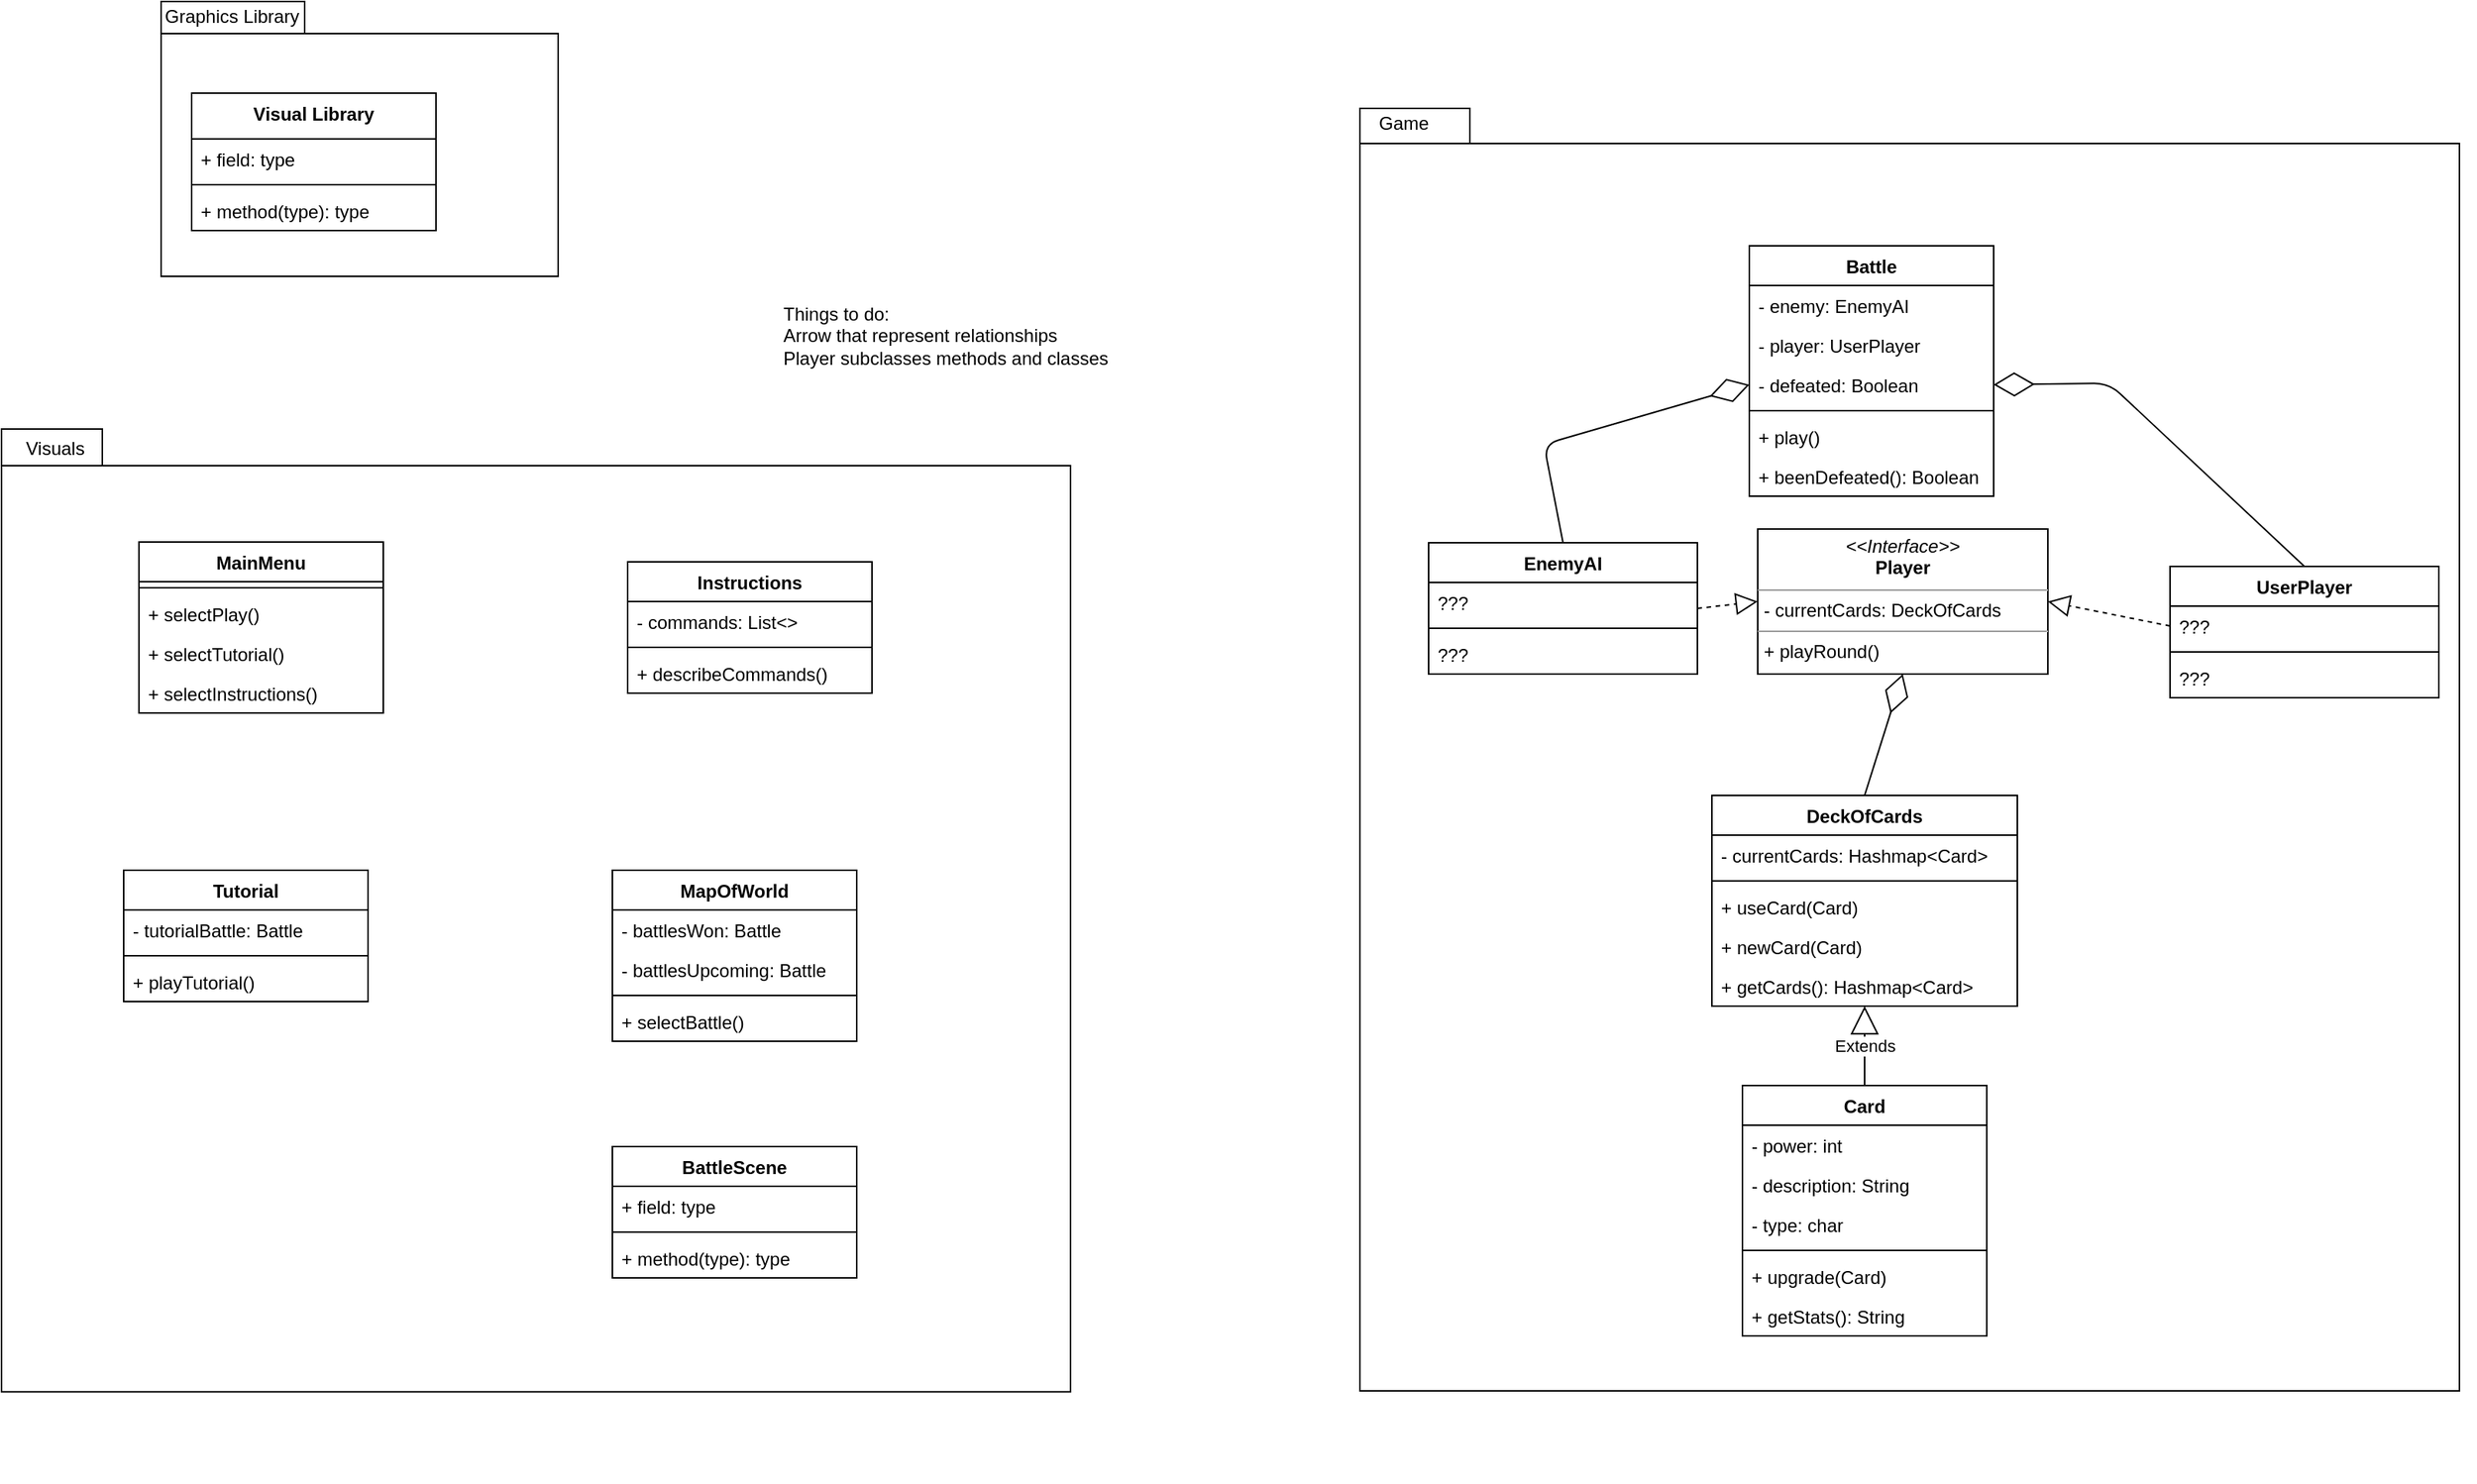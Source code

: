 <mxfile version="12.1.6" type="device" pages="1"><diagram name="Page-1" id="c4acf3e9-155e-7222-9cf6-157b1a14988f"><mxGraphModel dx="1220" dy="743" grid="1" gridSize="10" guides="1" tooltips="1" connect="1" arrows="1" fold="1" page="1" pageScale="1" pageWidth="850" pageHeight="1100" background="#ffffff" math="0" shadow="0"><root><mxCell id="0"/><mxCell id="1" parent="0"/><mxCell id="dlUxXz5URPHhClpmZR9Z-21" value="" style="group" parent="1" vertex="1" connectable="0"><mxGeometry x="40" y="330" width="700" height="690" as="geometry"/></mxCell><mxCell id="dlUxXz5URPHhClpmZR9Z-19" value="" style="shape=folder;fontStyle=1;spacingTop=10;tabWidth=66;tabHeight=24;tabPosition=left;html=1;" parent="dlUxXz5URPHhClpmZR9Z-21" vertex="1"><mxGeometry width="700" height="630.645" as="geometry"/></mxCell><mxCell id="dlUxXz5URPHhClpmZR9Z-20" value="Visuals" style="text;html=1;resizable=0;points=[];autosize=1;align=left;verticalAlign=top;spacingTop=-4;" parent="dlUxXz5URPHhClpmZR9Z-21" vertex="1"><mxGeometry x="14.074" y="2.968" width="50" height="20" as="geometry"/></mxCell><mxCell id="3bk5vysLjHxhzxX-Ik5n-13" value="Tutorial" style="swimlane;fontStyle=1;align=center;verticalAlign=top;childLayout=stackLayout;horizontal=1;startSize=26;horizontalStack=0;resizeParent=1;resizeParentMax=0;resizeLast=0;collapsible=1;marginBottom=0;" parent="dlUxXz5URPHhClpmZR9Z-21" vertex="1"><mxGeometry x="80" y="289" width="160" height="86" as="geometry"><mxRectangle x="356.5" y="465" width="70" height="26" as="alternateBounds"/></mxGeometry></mxCell><mxCell id="3bk5vysLjHxhzxX-Ik5n-14" value="- tutorialBattle: Battle" style="text;strokeColor=none;fillColor=none;align=left;verticalAlign=top;spacingLeft=4;spacingRight=4;overflow=hidden;rotatable=0;points=[[0,0.5],[1,0.5]];portConstraint=eastwest;" parent="3bk5vysLjHxhzxX-Ik5n-13" vertex="1"><mxGeometry y="26" width="160" height="26" as="geometry"/></mxCell><mxCell id="3bk5vysLjHxhzxX-Ik5n-15" value="" style="line;strokeWidth=1;fillColor=none;align=left;verticalAlign=middle;spacingTop=-1;spacingLeft=3;spacingRight=3;rotatable=0;labelPosition=right;points=[];portConstraint=eastwest;" parent="3bk5vysLjHxhzxX-Ik5n-13" vertex="1"><mxGeometry y="52" width="160" height="8" as="geometry"/></mxCell><mxCell id="3bk5vysLjHxhzxX-Ik5n-16" value="+ playTutorial()" style="text;strokeColor=none;fillColor=none;align=left;verticalAlign=top;spacingLeft=4;spacingRight=4;overflow=hidden;rotatable=0;points=[[0,0.5],[1,0.5]];portConstraint=eastwest;" parent="3bk5vysLjHxhzxX-Ik5n-13" vertex="1"><mxGeometry y="60" width="160" height="26" as="geometry"/></mxCell><mxCell id="qT0IfNjHfUnfnZ-svZuk-18" value="BattleScene" style="swimlane;fontStyle=1;align=center;verticalAlign=top;childLayout=stackLayout;horizontal=1;startSize=26;horizontalStack=0;resizeParent=1;resizeParentMax=0;resizeLast=0;collapsible=1;marginBottom=0;" vertex="1" parent="dlUxXz5URPHhClpmZR9Z-21"><mxGeometry x="400" y="470" width="160" height="86" as="geometry"><mxRectangle x="384.5" y="460" width="100" height="26" as="alternateBounds"/></mxGeometry></mxCell><mxCell id="qT0IfNjHfUnfnZ-svZuk-19" value="+ field: type" style="text;strokeColor=none;fillColor=none;align=left;verticalAlign=top;spacingLeft=4;spacingRight=4;overflow=hidden;rotatable=0;points=[[0,0.5],[1,0.5]];portConstraint=eastwest;" vertex="1" parent="qT0IfNjHfUnfnZ-svZuk-18"><mxGeometry y="26" width="160" height="26" as="geometry"/></mxCell><mxCell id="qT0IfNjHfUnfnZ-svZuk-20" value="" style="line;strokeWidth=1;fillColor=none;align=left;verticalAlign=middle;spacingTop=-1;spacingLeft=3;spacingRight=3;rotatable=0;labelPosition=right;points=[];portConstraint=eastwest;" vertex="1" parent="qT0IfNjHfUnfnZ-svZuk-18"><mxGeometry y="52" width="160" height="8" as="geometry"/></mxCell><mxCell id="qT0IfNjHfUnfnZ-svZuk-21" value="+ method(type): type" style="text;strokeColor=none;fillColor=none;align=left;verticalAlign=top;spacingLeft=4;spacingRight=4;overflow=hidden;rotatable=0;points=[[0,0.5],[1,0.5]];portConstraint=eastwest;" vertex="1" parent="qT0IfNjHfUnfnZ-svZuk-18"><mxGeometry y="60" width="160" height="26" as="geometry"/></mxCell><mxCell id="3bk5vysLjHxhzxX-Ik5n-9" value="MainMenu" style="swimlane;fontStyle=1;align=center;verticalAlign=top;childLayout=stackLayout;horizontal=1;startSize=26;horizontalStack=0;resizeParent=1;resizeParentMax=0;resizeLast=0;collapsible=1;marginBottom=0;" parent="dlUxXz5URPHhClpmZR9Z-21" vertex="1"><mxGeometry x="90" y="74" width="160" height="112" as="geometry"><mxRectangle x="340" y="90" width="90" height="26" as="alternateBounds"/></mxGeometry></mxCell><mxCell id="3bk5vysLjHxhzxX-Ik5n-11" value="" style="line;strokeWidth=1;fillColor=none;align=left;verticalAlign=middle;spacingTop=-1;spacingLeft=3;spacingRight=3;rotatable=0;labelPosition=right;points=[];portConstraint=eastwest;" parent="3bk5vysLjHxhzxX-Ik5n-9" vertex="1"><mxGeometry y="26" width="160" height="8" as="geometry"/></mxCell><mxCell id="3bk5vysLjHxhzxX-Ik5n-12" value="+ selectPlay()" style="text;strokeColor=none;fillColor=none;align=left;verticalAlign=top;spacingLeft=4;spacingRight=4;overflow=hidden;rotatable=0;points=[[0,0.5],[1,0.5]];portConstraint=eastwest;" parent="3bk5vysLjHxhzxX-Ik5n-9" vertex="1"><mxGeometry y="34" width="160" height="26" as="geometry"/></mxCell><mxCell id="dlUxXz5URPHhClpmZR9Z-1" value="+ selectTutorial()" style="text;strokeColor=none;fillColor=none;align=left;verticalAlign=top;spacingLeft=4;spacingRight=4;overflow=hidden;rotatable=0;points=[[0,0.5],[1,0.5]];portConstraint=eastwest;" parent="3bk5vysLjHxhzxX-Ik5n-9" vertex="1"><mxGeometry y="60" width="160" height="26" as="geometry"/></mxCell><mxCell id="dlUxXz5URPHhClpmZR9Z-2" value="+ selectInstructions()" style="text;strokeColor=none;fillColor=none;align=left;verticalAlign=top;spacingLeft=4;spacingRight=4;overflow=hidden;rotatable=0;points=[[0,0.5],[1,0.5]];portConstraint=eastwest;" parent="3bk5vysLjHxhzxX-Ik5n-9" vertex="1"><mxGeometry y="86" width="160" height="26" as="geometry"/></mxCell><mxCell id="3bk5vysLjHxhzxX-Ik5n-17" value="Instructions" style="swimlane;fontStyle=1;align=center;verticalAlign=top;childLayout=stackLayout;horizontal=1;startSize=26;horizontalStack=0;resizeParent=1;resizeParentMax=0;resizeLast=0;collapsible=1;marginBottom=0;" parent="dlUxXz5URPHhClpmZR9Z-21" vertex="1"><mxGeometry x="410" y="87" width="160" height="86" as="geometry"><mxRectangle x="320" y="160" width="90" height="26" as="alternateBounds"/></mxGeometry></mxCell><mxCell id="3bk5vysLjHxhzxX-Ik5n-18" value="- commands: List&lt;&gt;" style="text;strokeColor=none;fillColor=none;align=left;verticalAlign=top;spacingLeft=4;spacingRight=4;overflow=hidden;rotatable=0;points=[[0,0.5],[1,0.5]];portConstraint=eastwest;" parent="3bk5vysLjHxhzxX-Ik5n-17" vertex="1"><mxGeometry y="26" width="160" height="26" as="geometry"/></mxCell><mxCell id="3bk5vysLjHxhzxX-Ik5n-19" value="" style="line;strokeWidth=1;fillColor=none;align=left;verticalAlign=middle;spacingTop=-1;spacingLeft=3;spacingRight=3;rotatable=0;labelPosition=right;points=[];portConstraint=eastwest;" parent="3bk5vysLjHxhzxX-Ik5n-17" vertex="1"><mxGeometry y="52" width="160" height="8" as="geometry"/></mxCell><mxCell id="3bk5vysLjHxhzxX-Ik5n-20" value="+ describeCommands()" style="text;strokeColor=none;fillColor=none;align=left;verticalAlign=top;spacingLeft=4;spacingRight=4;overflow=hidden;rotatable=0;points=[[0,0.5],[1,0.5]];portConstraint=eastwest;" parent="3bk5vysLjHxhzxX-Ik5n-17" vertex="1"><mxGeometry y="60" width="160" height="26" as="geometry"/></mxCell><mxCell id="3bk5vysLjHxhzxX-Ik5n-5" value="MapOfWorld" style="swimlane;fontStyle=1;align=center;verticalAlign=top;childLayout=stackLayout;horizontal=1;startSize=26;horizontalStack=0;resizeParent=1;resizeParentMax=0;resizeLast=0;collapsible=1;marginBottom=0;" parent="dlUxXz5URPHhClpmZR9Z-21" vertex="1"><mxGeometry x="400" y="289" width="160" height="112" as="geometry"><mxRectangle x="364.5" y="299" width="85" height="26" as="alternateBounds"/></mxGeometry></mxCell><mxCell id="3bk5vysLjHxhzxX-Ik5n-6" value="- battlesWon: Battle" style="text;strokeColor=none;fillColor=none;align=left;verticalAlign=top;spacingLeft=4;spacingRight=4;overflow=hidden;rotatable=0;points=[[0,0.5],[1,0.5]];portConstraint=eastwest;" parent="3bk5vysLjHxhzxX-Ik5n-5" vertex="1"><mxGeometry y="26" width="160" height="26" as="geometry"/></mxCell><mxCell id="dlUxXz5URPHhClpmZR9Z-3" value="- battlesUpcoming: Battle" style="text;strokeColor=none;fillColor=none;align=left;verticalAlign=top;spacingLeft=4;spacingRight=4;overflow=hidden;rotatable=0;points=[[0,0.5],[1,0.5]];portConstraint=eastwest;" parent="3bk5vysLjHxhzxX-Ik5n-5" vertex="1"><mxGeometry y="52" width="160" height="26" as="geometry"/></mxCell><mxCell id="3bk5vysLjHxhzxX-Ik5n-7" value="" style="line;strokeWidth=1;fillColor=none;align=left;verticalAlign=middle;spacingTop=-1;spacingLeft=3;spacingRight=3;rotatable=0;labelPosition=right;points=[];portConstraint=eastwest;" parent="3bk5vysLjHxhzxX-Ik5n-5" vertex="1"><mxGeometry y="78" width="160" height="8" as="geometry"/></mxCell><mxCell id="3bk5vysLjHxhzxX-Ik5n-8" value="+ selectBattle()" style="text;strokeColor=none;fillColor=none;align=left;verticalAlign=top;spacingLeft=4;spacingRight=4;overflow=hidden;rotatable=0;points=[[0,0.5],[1,0.5]];portConstraint=eastwest;" parent="3bk5vysLjHxhzxX-Ik5n-5" vertex="1"><mxGeometry y="86" width="160" height="26" as="geometry"/></mxCell><mxCell id="dlUxXz5URPHhClpmZR9Z-18" value="Things to do:&lt;br&gt;Arrow that represent relationships&lt;br&gt;Player subclasses methods and classes" style="text;html=1;resizable=0;points=[];autosize=1;align=left;verticalAlign=top;spacingTop=-4;" parent="1" vertex="1"><mxGeometry x="550" y="245" width="230" height="40" as="geometry"/></mxCell><mxCell id="qT0IfNjHfUnfnZ-svZuk-24" value="" style="group" vertex="1" connectable="0" parent="1"><mxGeometry x="939.959" y="120" width="720.041" height="870" as="geometry"/></mxCell><mxCell id="dlUxXz5URPHhClpmZR9Z-26" value="" style="group" parent="qT0IfNjHfUnfnZ-svZuk-24" vertex="1" connectable="0"><mxGeometry x="0.041" y="30" width="720" height="840" as="geometry"/></mxCell><mxCell id="dlUxXz5URPHhClpmZR9Z-24" value="" style="shape=folder;fontStyle=1;spacingTop=10;tabWidth=58;tabHeight=23;tabPosition=left;html=1;" parent="dlUxXz5URPHhClpmZR9Z-26" vertex="1"><mxGeometry x="-10.5" y="-30" width="720" height="840" as="geometry"/></mxCell><mxCell id="3bk5vysLjHxhzxX-Ik5n-49" value="DeckOfCards" style="swimlane;fontStyle=1;align=center;verticalAlign=top;childLayout=stackLayout;horizontal=1;startSize=26;horizontalStack=0;resizeParent=1;resizeParentMax=0;resizeLast=0;collapsible=1;marginBottom=0;" parent="dlUxXz5URPHhClpmZR9Z-26" vertex="1"><mxGeometry x="220" y="420" width="200" height="138" as="geometry"><mxRectangle x="210" y="280" width="100" height="26" as="alternateBounds"/></mxGeometry></mxCell><mxCell id="3bk5vysLjHxhzxX-Ik5n-50" value="- currentCards: Hashmap&lt;Card&gt;" style="text;strokeColor=none;fillColor=none;align=left;verticalAlign=top;spacingLeft=4;spacingRight=4;overflow=hidden;rotatable=0;points=[[0,0.5],[1,0.5]];portConstraint=eastwest;" parent="3bk5vysLjHxhzxX-Ik5n-49" vertex="1"><mxGeometry y="26" width="200" height="26" as="geometry"/></mxCell><mxCell id="3bk5vysLjHxhzxX-Ik5n-51" value="" style="line;strokeWidth=1;fillColor=none;align=left;verticalAlign=middle;spacingTop=-1;spacingLeft=3;spacingRight=3;rotatable=0;labelPosition=right;points=[];portConstraint=eastwest;" parent="3bk5vysLjHxhzxX-Ik5n-49" vertex="1"><mxGeometry y="52" width="200" height="8" as="geometry"/></mxCell><mxCell id="3bk5vysLjHxhzxX-Ik5n-73" value="+ useCard(Card)" style="text;strokeColor=none;fillColor=none;align=left;verticalAlign=top;spacingLeft=4;spacingRight=4;overflow=hidden;rotatable=0;points=[[0,0.5],[1,0.5]];portConstraint=eastwest;" parent="3bk5vysLjHxhzxX-Ik5n-49" vertex="1"><mxGeometry y="60" width="200" height="26" as="geometry"/></mxCell><mxCell id="3bk5vysLjHxhzxX-Ik5n-52" value="+ newCard(Card)" style="text;strokeColor=none;fillColor=none;align=left;verticalAlign=top;spacingLeft=4;spacingRight=4;overflow=hidden;rotatable=0;points=[[0,0.5],[1,0.5]];portConstraint=eastwest;" parent="3bk5vysLjHxhzxX-Ik5n-49" vertex="1"><mxGeometry y="86" width="200" height="26" as="geometry"/></mxCell><mxCell id="3bk5vysLjHxhzxX-Ik5n-71" value="+ getCards(): Hashmap&lt;Card&gt;" style="text;strokeColor=none;fillColor=none;align=left;verticalAlign=top;spacingLeft=4;spacingRight=4;overflow=hidden;rotatable=0;points=[[0,0.5],[1,0.5]];portConstraint=eastwest;" parent="3bk5vysLjHxhzxX-Ik5n-49" vertex="1"><mxGeometry y="112" width="200" height="26" as="geometry"/></mxCell><mxCell id="3bk5vysLjHxhzxX-Ik5n-33" value="Card" style="swimlane;fontStyle=1;align=center;verticalAlign=top;childLayout=stackLayout;horizontal=1;startSize=26;horizontalStack=0;resizeParent=1;resizeParentMax=0;resizeLast=0;collapsible=1;marginBottom=0;" parent="dlUxXz5URPHhClpmZR9Z-26" vertex="1"><mxGeometry x="240" y="610" width="160" height="164" as="geometry"><mxRectangle x="230" y="370" width="60" height="26" as="alternateBounds"/></mxGeometry></mxCell><mxCell id="3bk5vysLjHxhzxX-Ik5n-34" value="- power: int" style="text;strokeColor=none;fillColor=none;align=left;verticalAlign=top;spacingLeft=4;spacingRight=4;overflow=hidden;rotatable=0;points=[[0,0.5],[1,0.5]];portConstraint=eastwest;" parent="3bk5vysLjHxhzxX-Ik5n-33" vertex="1"><mxGeometry y="26" width="160" height="26" as="geometry"/></mxCell><mxCell id="3bk5vysLjHxhzxX-Ik5n-67" value="- description: String" style="text;strokeColor=none;fillColor=none;align=left;verticalAlign=top;spacingLeft=4;spacingRight=4;overflow=hidden;rotatable=0;points=[[0,0.5],[1,0.5]];portConstraint=eastwest;" parent="3bk5vysLjHxhzxX-Ik5n-33" vertex="1"><mxGeometry y="52" width="160" height="26" as="geometry"/></mxCell><mxCell id="3bk5vysLjHxhzxX-Ik5n-68" value="- type: char" style="text;strokeColor=none;fillColor=none;align=left;verticalAlign=top;spacingLeft=4;spacingRight=4;overflow=hidden;rotatable=0;points=[[0,0.5],[1,0.5]];portConstraint=eastwest;" parent="3bk5vysLjHxhzxX-Ik5n-33" vertex="1"><mxGeometry y="78" width="160" height="26" as="geometry"/></mxCell><mxCell id="3bk5vysLjHxhzxX-Ik5n-35" value="" style="line;strokeWidth=1;fillColor=none;align=left;verticalAlign=middle;spacingTop=-1;spacingLeft=3;spacingRight=3;rotatable=0;labelPosition=right;points=[];portConstraint=eastwest;" parent="3bk5vysLjHxhzxX-Ik5n-33" vertex="1"><mxGeometry y="104" width="160" height="8" as="geometry"/></mxCell><mxCell id="3bk5vysLjHxhzxX-Ik5n-36" value="+ upgrade(Card)" style="text;strokeColor=none;fillColor=none;align=left;verticalAlign=top;spacingLeft=4;spacingRight=4;overflow=hidden;rotatable=0;points=[[0,0.5],[1,0.5]];portConstraint=eastwest;" parent="3bk5vysLjHxhzxX-Ik5n-33" vertex="1"><mxGeometry y="112" width="160" height="26" as="geometry"/></mxCell><mxCell id="3bk5vysLjHxhzxX-Ik5n-70" value="+ getStats(): String" style="text;strokeColor=none;fillColor=none;align=left;verticalAlign=top;spacingLeft=4;spacingRight=4;overflow=hidden;rotatable=0;points=[[0,0.5],[1,0.5]];portConstraint=eastwest;" parent="3bk5vysLjHxhzxX-Ik5n-33" vertex="1"><mxGeometry y="138" width="160" height="26" as="geometry"/></mxCell><mxCell id="3bk5vysLjHxhzxX-Ik5n-29" value="UserPlayer" style="swimlane;fontStyle=1;align=center;verticalAlign=top;childLayout=stackLayout;horizontal=1;startSize=26;horizontalStack=0;resizeParent=1;resizeParentMax=0;resizeLast=0;collapsible=1;marginBottom=0;" parent="dlUxXz5URPHhClpmZR9Z-26" vertex="1"><mxGeometry x="520" y="270" width="176" height="86" as="geometry"><mxRectangle x="440" y="140" width="70" height="26" as="alternateBounds"/></mxGeometry></mxCell><mxCell id="3bk5vysLjHxhzxX-Ik5n-30" value="???" style="text;strokeColor=none;fillColor=none;align=left;verticalAlign=top;spacingLeft=4;spacingRight=4;overflow=hidden;rotatable=0;points=[[0,0.5],[1,0.5]];portConstraint=eastwest;" parent="3bk5vysLjHxhzxX-Ik5n-29" vertex="1"><mxGeometry y="26" width="176" height="26" as="geometry"/></mxCell><mxCell id="3bk5vysLjHxhzxX-Ik5n-31" value="" style="line;strokeWidth=1;fillColor=none;align=left;verticalAlign=middle;spacingTop=-1;spacingLeft=3;spacingRight=3;rotatable=0;labelPosition=right;points=[];portConstraint=eastwest;" parent="3bk5vysLjHxhzxX-Ik5n-29" vertex="1"><mxGeometry y="52" width="176" height="8" as="geometry"/></mxCell><mxCell id="3bk5vysLjHxhzxX-Ik5n-32" value="???" style="text;strokeColor=none;fillColor=none;align=left;verticalAlign=top;spacingLeft=4;spacingRight=4;overflow=hidden;rotatable=0;points=[[0,0.5],[1,0.5]];portConstraint=eastwest;" parent="3bk5vysLjHxhzxX-Ik5n-29" vertex="1"><mxGeometry y="60" width="176" height="26" as="geometry"/></mxCell><mxCell id="dlUxXz5URPHhClpmZR9Z-12" value="EnemyAI" style="swimlane;fontStyle=1;align=center;verticalAlign=top;childLayout=stackLayout;horizontal=1;startSize=26;horizontalStack=0;resizeParent=1;resizeParentMax=0;resizeLast=0;collapsible=1;marginBottom=0;" parent="dlUxXz5URPHhClpmZR9Z-26" vertex="1"><mxGeometry x="34.5" y="254.5" width="176" height="86" as="geometry"><mxRectangle x="19" y="150" width="70" height="26" as="alternateBounds"/></mxGeometry></mxCell><mxCell id="dlUxXz5URPHhClpmZR9Z-13" value="???" style="text;strokeColor=none;fillColor=none;align=left;verticalAlign=top;spacingLeft=4;spacingRight=4;overflow=hidden;rotatable=0;points=[[0,0.5],[1,0.5]];portConstraint=eastwest;" parent="dlUxXz5URPHhClpmZR9Z-12" vertex="1"><mxGeometry y="26" width="176" height="26" as="geometry"/></mxCell><mxCell id="dlUxXz5URPHhClpmZR9Z-14" value="" style="line;strokeWidth=1;fillColor=none;align=left;verticalAlign=middle;spacingTop=-1;spacingLeft=3;spacingRight=3;rotatable=0;labelPosition=right;points=[];portConstraint=eastwest;" parent="dlUxXz5URPHhClpmZR9Z-12" vertex="1"><mxGeometry y="52" width="176" height="8" as="geometry"/></mxCell><mxCell id="dlUxXz5URPHhClpmZR9Z-15" value="???" style="text;strokeColor=none;fillColor=none;align=left;verticalAlign=top;spacingLeft=4;spacingRight=4;overflow=hidden;rotatable=0;points=[[0,0.5],[1,0.5]];portConstraint=eastwest;" parent="dlUxXz5URPHhClpmZR9Z-12" vertex="1"><mxGeometry y="60" width="176" height="26" as="geometry"/></mxCell><mxCell id="3bk5vysLjHxhzxX-Ik5n-21" value="Battle" style="swimlane;fontStyle=1;align=center;verticalAlign=top;childLayout=stackLayout;horizontal=1;startSize=26;horizontalStack=0;resizeParent=1;resizeParentMax=0;resizeLast=0;collapsible=1;marginBottom=0;" parent="dlUxXz5URPHhClpmZR9Z-26" vertex="1"><mxGeometry x="244.5" y="60" width="160" height="164" as="geometry"><mxRectangle x="240" y="50" width="60" height="26" as="alternateBounds"/></mxGeometry></mxCell><mxCell id="3bk5vysLjHxhzxX-Ik5n-22" value="- enemy: EnemyAI" style="text;strokeColor=none;fillColor=none;align=left;verticalAlign=top;spacingLeft=4;spacingRight=4;overflow=hidden;rotatable=0;points=[[0,0.5],[1,0.5]];portConstraint=eastwest;" parent="3bk5vysLjHxhzxX-Ik5n-21" vertex="1"><mxGeometry y="26" width="160" height="26" as="geometry"/></mxCell><mxCell id="qT0IfNjHfUnfnZ-svZuk-22" value="- player: UserPlayer" style="text;strokeColor=none;fillColor=none;align=left;verticalAlign=top;spacingLeft=4;spacingRight=4;overflow=hidden;rotatable=0;points=[[0,0.5],[1,0.5]];portConstraint=eastwest;" vertex="1" parent="3bk5vysLjHxhzxX-Ik5n-21"><mxGeometry y="52" width="160" height="26" as="geometry"/></mxCell><mxCell id="dlUxXz5URPHhClpmZR9Z-4" value="- defeated: Boolean" style="text;strokeColor=none;fillColor=none;align=left;verticalAlign=top;spacingLeft=4;spacingRight=4;overflow=hidden;rotatable=0;points=[[0,0.5],[1,0.5]];portConstraint=eastwest;" parent="3bk5vysLjHxhzxX-Ik5n-21" vertex="1"><mxGeometry y="78" width="160" height="26" as="geometry"/></mxCell><mxCell id="3bk5vysLjHxhzxX-Ik5n-23" value="" style="line;strokeWidth=1;fillColor=none;align=left;verticalAlign=middle;spacingTop=-1;spacingLeft=3;spacingRight=3;rotatable=0;labelPosition=right;points=[];portConstraint=eastwest;" parent="3bk5vysLjHxhzxX-Ik5n-21" vertex="1"><mxGeometry y="104" width="160" height="8" as="geometry"/></mxCell><mxCell id="3bk5vysLjHxhzxX-Ik5n-24" value="+ play()" style="text;strokeColor=none;fillColor=none;align=left;verticalAlign=top;spacingLeft=4;spacingRight=4;overflow=hidden;rotatable=0;points=[[0,0.5],[1,0.5]];portConstraint=eastwest;" parent="3bk5vysLjHxhzxX-Ik5n-21" vertex="1"><mxGeometry y="112" width="160" height="26" as="geometry"/></mxCell><mxCell id="qT0IfNjHfUnfnZ-svZuk-23" value="+ beenDefeated(): Boolean" style="text;strokeColor=none;fillColor=none;align=left;verticalAlign=top;spacingLeft=4;spacingRight=4;overflow=hidden;rotatable=0;points=[[0,0.5],[1,0.5]];portConstraint=eastwest;" vertex="1" parent="3bk5vysLjHxhzxX-Ik5n-21"><mxGeometry y="138" width="160" height="26" as="geometry"/></mxCell><mxCell id="qT0IfNjHfUnfnZ-svZuk-1" value="&lt;p style=&quot;margin: 0px ; margin-top: 4px ; text-align: center&quot;&gt;&lt;i&gt;&amp;lt;&amp;lt;Interface&amp;gt;&amp;gt;&lt;/i&gt;&lt;br&gt;&lt;b&gt;Player&lt;/b&gt;&lt;/p&gt;&lt;hr size=&quot;1&quot;&gt;&lt;p style=&quot;margin: 0px ; margin-left: 4px&quot;&gt;- currentCards: DeckOfCards&lt;br&gt;&lt;/p&gt;&lt;hr size=&quot;1&quot;&gt;&lt;p style=&quot;margin: 0px ; margin-left: 4px&quot;&gt;+ playRound()&lt;br&gt;&lt;/p&gt;" style="verticalAlign=top;align=left;overflow=fill;fontSize=12;fontFamily=Helvetica;html=1;" vertex="1" parent="dlUxXz5URPHhClpmZR9Z-26"><mxGeometry x="250" y="245.5" width="190" height="95" as="geometry"/></mxCell><mxCell id="qT0IfNjHfUnfnZ-svZuk-7" value="Extends" style="endArrow=block;endSize=16;endFill=0;html=1;exitX=0.5;exitY=0;exitDx=0;exitDy=0;entryX=0.5;entryY=1;entryDx=0;entryDy=0;" edge="1" parent="dlUxXz5URPHhClpmZR9Z-26" source="3bk5vysLjHxhzxX-Ik5n-33" target="3bk5vysLjHxhzxX-Ik5n-49"><mxGeometry width="160" relative="1" as="geometry"><mxPoint y="430" as="sourcePoint"/><mxPoint x="160" y="430" as="targetPoint"/></mxGeometry></mxCell><mxCell id="qT0IfNjHfUnfnZ-svZuk-8" value="" style="endArrow=diamondThin;endFill=0;endSize=24;html=1;entryX=0.5;entryY=1;entryDx=0;entryDy=0;exitX=0.5;exitY=0;exitDx=0;exitDy=0;" edge="1" parent="dlUxXz5URPHhClpmZR9Z-26" source="3bk5vysLjHxhzxX-Ik5n-49" target="qT0IfNjHfUnfnZ-svZuk-1"><mxGeometry width="160" relative="1" as="geometry"><mxPoint y="430" as="sourcePoint"/><mxPoint x="160" y="430" as="targetPoint"/></mxGeometry></mxCell><mxCell id="qT0IfNjHfUnfnZ-svZuk-9" value="" style="endArrow=diamondThin;endFill=0;endSize=24;html=1;exitX=0.5;exitY=0;exitDx=0;exitDy=0;entryX=0;entryY=0.5;entryDx=0;entryDy=0;" edge="1" parent="dlUxXz5URPHhClpmZR9Z-26" source="dlUxXz5URPHhClpmZR9Z-12" target="dlUxXz5URPHhClpmZR9Z-4"><mxGeometry width="160" relative="1" as="geometry"><mxPoint x="59.5" y="100" as="sourcePoint"/><mxPoint x="240" y="76" as="targetPoint"/><Array as="points"><mxPoint x="110" y="190"/></Array></mxGeometry></mxCell><mxCell id="qT0IfNjHfUnfnZ-svZuk-10" value="" style="endArrow=diamondThin;endFill=0;endSize=24;html=1;exitX=0.5;exitY=0;exitDx=0;exitDy=0;entryX=1;entryY=0.5;entryDx=0;entryDy=0;" edge="1" parent="dlUxXz5URPHhClpmZR9Z-26" source="3bk5vysLjHxhzxX-Ik5n-29" target="dlUxXz5URPHhClpmZR9Z-4"><mxGeometry width="160" relative="1" as="geometry"><mxPoint x="69.5" y="110" as="sourcePoint"/><mxPoint x="300" y="70" as="targetPoint"/><Array as="points"><mxPoint x="480" y="150"/></Array></mxGeometry></mxCell><mxCell id="qT0IfNjHfUnfnZ-svZuk-12" value="" style="endArrow=block;dashed=1;endFill=0;endSize=12;html=1;entryX=0;entryY=0.5;entryDx=0;entryDy=0;exitX=1;exitY=0.5;exitDx=0;exitDy=0;" edge="1" parent="dlUxXz5URPHhClpmZR9Z-26" source="dlUxXz5URPHhClpmZR9Z-12" target="qT0IfNjHfUnfnZ-svZuk-1"><mxGeometry width="160" relative="1" as="geometry"><mxPoint x="50" y="310" as="sourcePoint"/><mxPoint x="210" y="310" as="targetPoint"/></mxGeometry></mxCell><mxCell id="qT0IfNjHfUnfnZ-svZuk-14" value="" style="endArrow=block;dashed=1;endFill=0;endSize=12;html=1;entryX=1;entryY=0.5;entryDx=0;entryDy=0;exitX=0;exitY=0.5;exitDx=0;exitDy=0;" edge="1" parent="dlUxXz5URPHhClpmZR9Z-26" source="3bk5vysLjHxhzxX-Ik5n-30" target="qT0IfNjHfUnfnZ-svZuk-1"><mxGeometry width="160" relative="1" as="geometry"><mxPoint x="400" y="419" as="sourcePoint"/><mxPoint x="560" y="419" as="targetPoint"/></mxGeometry></mxCell><mxCell id="dlUxXz5URPHhClpmZR9Z-25" value="Game" style="text;html=1;resizable=0;points=[];autosize=1;align=left;verticalAlign=top;spacingTop=-4;" parent="qT0IfNjHfUnfnZ-svZuk-24" vertex="1"><mxGeometry width="50" height="20" as="geometry"/></mxCell><mxCell id="qT0IfNjHfUnfnZ-svZuk-26" value="" style="group" vertex="1" connectable="0" parent="1"><mxGeometry x="144.5" y="50" width="260" height="180" as="geometry"/></mxCell><mxCell id="dlUxXz5URPHhClpmZR9Z-17" value="" style="group" parent="qT0IfNjHfUnfnZ-svZuk-26" vertex="1" connectable="0"><mxGeometry width="260" height="180" as="geometry"/></mxCell><mxCell id="dlUxXz5URPHhClpmZR9Z-7" value="" style="shape=folder;fontStyle=1;spacingTop=10;tabWidth=94;tabHeight=21;tabPosition=left;html=1;" parent="dlUxXz5URPHhClpmZR9Z-17" vertex="1"><mxGeometry width="260" height="180" as="geometry"/></mxCell><mxCell id="dlUxXz5URPHhClpmZR9Z-16" value="Graphics Library" style="text;html=1;resizable=0;points=[];autosize=1;align=left;verticalAlign=top;spacingTop=-4;" parent="dlUxXz5URPHhClpmZR9Z-17" vertex="1"><mxGeometry width="100" height="20" as="geometry"/></mxCell><mxCell id="3bk5vysLjHxhzxX-Ik5n-1" value="Visual Library" style="swimlane;fontStyle=1;align=center;verticalAlign=top;childLayout=stackLayout;horizontal=1;startSize=30;horizontalStack=0;resizeParent=1;resizeParentMax=0;resizeLast=0;collapsible=1;marginBottom=0;" parent="dlUxXz5URPHhClpmZR9Z-17" vertex="1"><mxGeometry x="20" y="60" width="160" height="90" as="geometry"><mxRectangle x="55" y="41" width="115" height="30" as="alternateBounds"/></mxGeometry></mxCell><mxCell id="3bk5vysLjHxhzxX-Ik5n-2" value="+ field: type" style="text;strokeColor=none;fillColor=none;align=left;verticalAlign=top;spacingLeft=4;spacingRight=4;overflow=hidden;rotatable=0;points=[[0,0.5],[1,0.5]];portConstraint=eastwest;" parent="3bk5vysLjHxhzxX-Ik5n-1" vertex="1"><mxGeometry y="30" width="160" height="26" as="geometry"/></mxCell><mxCell id="3bk5vysLjHxhzxX-Ik5n-3" value="" style="line;strokeWidth=1;fillColor=none;align=left;verticalAlign=middle;spacingTop=-1;spacingLeft=3;spacingRight=3;rotatable=0;labelPosition=right;points=[];portConstraint=eastwest;" parent="3bk5vysLjHxhzxX-Ik5n-1" vertex="1"><mxGeometry y="56" width="160" height="8" as="geometry"/></mxCell><mxCell id="3bk5vysLjHxhzxX-Ik5n-4" value="+ method(type): type" style="text;strokeColor=none;fillColor=none;align=left;verticalAlign=top;spacingLeft=4;spacingRight=4;overflow=hidden;rotatable=0;points=[[0,0.5],[1,0.5]];portConstraint=eastwest;" parent="3bk5vysLjHxhzxX-Ik5n-1" vertex="1"><mxGeometry y="64" width="160" height="26" as="geometry"/></mxCell></root></mxGraphModel></diagram></mxfile>